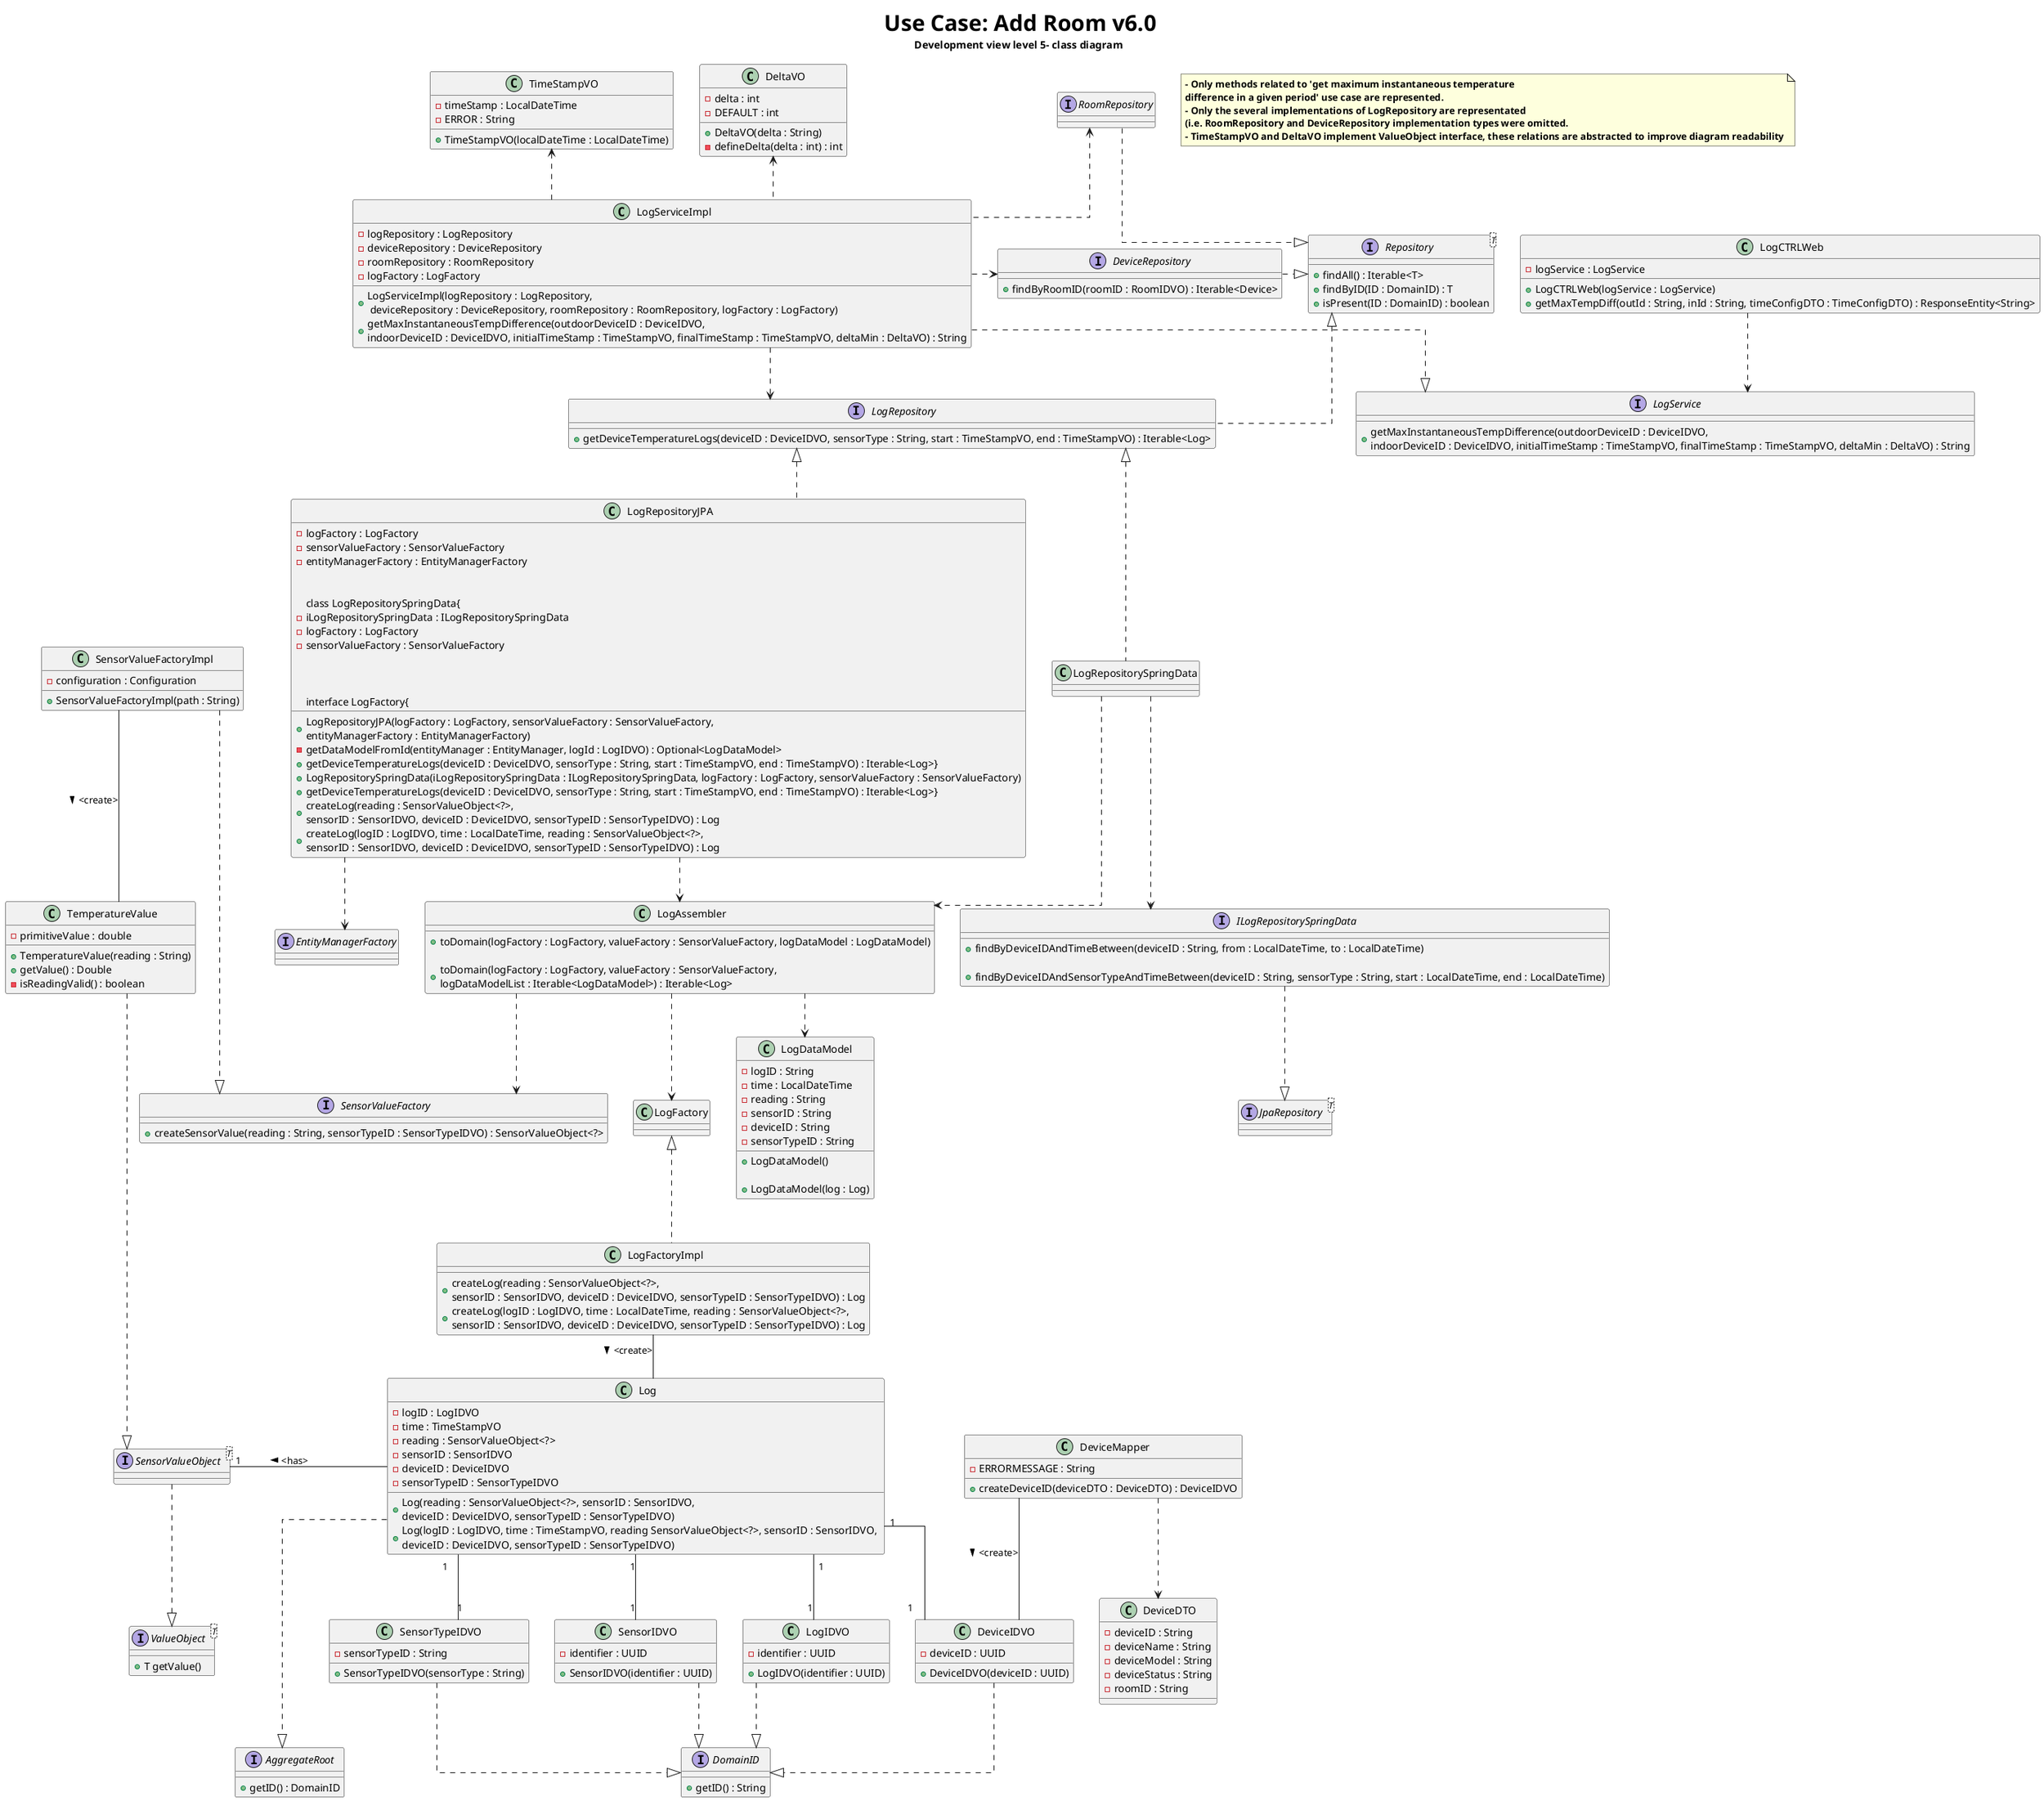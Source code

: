 @startuml

title <size: 30> Use Case: Add Room v6.0\n Development view level 5- class diagram

note "<b>- Only methods related to 'get maximum instantaneous temperature \n<b>difference in a given period' use case are represented.\n<b>- Only the several implementations of LogRepository are representated\n<b>(i.e. RoomRepository and DeviceRepository implementation types were omitted.\n<b>- TimeStampVO and DeltaVO implement ValueObject interface, these relations are abstracted to improve diagram readability" as N1

skinparam linetype ortho

    DeviceMapper ..> DeviceDTO
    DeviceMapper -- DeviceIDVO : <create> >

LogCTRLWeb ..> LogService
    LogServiceImpl ..|> LogService
    LogServiceImpl .up.> TimeStampVO
    LogServiceImpl .up.> DeltaVO
    LogServiceImpl ..> LogRepository
    LogServiceImpl .up.> RoomRepository
    LogServiceImpl .right.> DeviceRepository
    RoomRepository .right.|> Repository
    DeviceRepository .right.|> Repository

LogRepository .up.|> Repository
LogRepositoryJPA .up.|> LogRepository
    SensorValueFactoryImpl ..|> SensorValueFactory
    LogRepositoryJPA ..> EntityManagerFactory
    LogFactoryImpl .up.|> LogFactory
    LogRepositoryJPA ..> LogAssembler


LogRepositorySpringData .up.|> LogRepository
    LogRepositorySpringData ..> ILogRepositorySpringData
    LogRepositorySpringData ..> LogAssembler

ILogRepositorySpringData ..|> JpaRepository

LogAssembler ..> LogFactory
LogAssembler ..> SensorValueFactory
TemperatureValue ....|> SensorValueObject
SensorValueFactoryImpl -- TemperatureValue : <create> >
LogFactoryImpl -- Log : <create> >
LogAssembler ..> LogDataModel

Log "1" -- "1" LogIDVO
Log  -left- "1" SensorValueObject :  > <has>
Log "1" -- "1" SensorIDVO
Log "1" -- "1" DeviceIDVO
Log "1" -- "1" SensorTypeIDVO

Log ...|> AggregateRoot

DomainID <|.up. DeviceIDVO
DomainID <|.up. LogIDVO
DomainID <|.up. SensorIDVO
DomainID <|.up. SensorTypeIDVO
ValueObject <|.up. SensorValueObject

interface JpaRepository<T>

interface EntityManagerFactory

interface Repository<T> {
    + findAll() : Iterable<T>
    + findByID(ID : DomainID) : T
    + isPresent(ID : DomainID) : boolean
}

interface RoomRepository

interface DeviceRepository{
    + findByRoomID(roomID : RoomIDVO) : Iterable<Device>
}

interface LogRepository {

    + getDeviceTemperatureLogs(deviceID : DeviceIDVO, sensorType : String, start : TimeStampVO, end : TimeStampVO) : Iterable<Log>

}

class LogRepositoryJPA{
    - logFactory : LogFactory
    - sensorValueFactory : SensorValueFactory
    - entityManagerFactory : EntityManagerFactory

    + LogRepositoryJPA(logFactory : LogFactory, sensorValueFactory : SensorValueFactory, \nentityManagerFactory : EntityManagerFactory)
    - getDataModelFromId(entityManager : EntityManager, logId : LogIDVO) : Optional<LogDataModel>
    + getDeviceTemperatureLogs(deviceID : DeviceIDVO, sensorType : String, start : TimeStampVO, end : TimeStampVO) : Iterable<Log>}

class LogRepositorySpringData{
    - iLogRepositorySpringData : ILogRepositorySpringData
    - logFactory : LogFactory
    - sensorValueFactory : SensorValueFactory

    + LogRepositorySpringData(iLogRepositorySpringData : ILogRepositorySpringData, logFactory : LogFactory, sensorValueFactory : SensorValueFactory)
    + getDeviceTemperatureLogs(deviceID : DeviceIDVO, sensorType : String, start : TimeStampVO, end : TimeStampVO) : Iterable<Log>}


interface LogFactory{
    + createLog(reading : SensorValueObject<?>, \nsensorID : SensorIDVO, deviceID : DeviceIDVO, sensorTypeID : SensorTypeIDVO) : Log
    + createLog(logID : LogIDVO, time : LocalDateTime, reading : SensorValueObject<?>, \nsensorID : SensorIDVO, deviceID : DeviceIDVO, sensorTypeID : SensorTypeIDVO) : Log
}

class LogFactoryImpl{
    + createLog(reading : SensorValueObject<?>, \nsensorID : SensorIDVO, deviceID : DeviceIDVO, sensorTypeID : SensorTypeIDVO) : Log
    + createLog(logID : LogIDVO, time : LocalDateTime, reading : SensorValueObject<?>, \nsensorID : SensorIDVO, deviceID : DeviceIDVO, sensorTypeID : SensorTypeIDVO) : Log
}

interface SensorValueFactory{
    + createSensorValue(reading : String, sensorTypeID : SensorTypeIDVO) : SensorValueObject<?>
}

class SensorValueFactoryImpl{
    - configuration : Configuration

    + SensorValueFactoryImpl(path : String)

}

class LogCTRLWeb{
    - logService : LogService

    + LogCTRLWeb(logService : LogService)
    + getMaxTempDiff(outId : String, inId : String, timeConfigDTO : TimeConfigDTO) : ResponseEntity<String>
}

class TemperatureValue{
    - primitiveValue : double

    + TemperatureValue(reading : String)
    + getValue() : Double
    - isReadingValid() : boolean
}


interface LogService {
    + getMaxInstantaneousTempDifference(outdoorDeviceID : DeviceIDVO, \nindoorDeviceID : DeviceIDVO, initialTimeStamp : TimeStampVO, finalTimeStamp : TimeStampVO, deltaMin : DeltaVO) : String
}

class LogServiceImpl {
    - logRepository : LogRepository
    - deviceRepository : DeviceRepository
    - roomRepository : RoomRepository
    - logFactory : LogFactory

    + LogServiceImpl(logRepository : LogRepository,\n deviceRepository : DeviceRepository, roomRepository : RoomRepository, logFactory : LogFactory)
    + getMaxInstantaneousTempDifference(outdoorDeviceID : DeviceIDVO, \nindoorDeviceID : DeviceIDVO, initialTimeStamp : TimeStampVO, finalTimeStamp : TimeStampVO, deltaMin : DeltaVO) : String
    }


class DeviceMapper{
    -  ERRORMESSAGE : String

    + createDeviceID(deviceDTO : DeviceDTO) : DeviceIDVO
}

class DeviceDTO{
    - deviceID : String
    - deviceName : String
    - deviceModel : String
    - deviceStatus : String
    - roomID : String
}

class DeviceIDVO {
    - deviceID : UUID

    + DeviceIDVO(deviceID : UUID)
}

class SensorIDVO {
  - identifier : UUID

    + SensorIDVO(identifier : UUID)
    }

class SensorTypeIDVO {
    - sensorTypeID : String

    + SensorTypeIDVO(sensorType : String)
    }

class LogIDVO {
  - identifier : UUID

    + LogIDVO(identifier : UUID)
    }



class DeltaVO{
    - delta : int
    - DEFAULT : int

    + DeltaVO(delta : String)
    - defineDelta(delta : int) : int
}

class TimeStampVO{
    - timeStamp : LocalDateTime
    - ERROR : String

    + TimeStampVO(localDateTime : LocalDateTime)
}


'class TimeConfigDTO{
 '   - initialDate : String
  '  - initialTime : String
   ' - endDate : String
    '- endTime : String
    '- deltaMin : String
'}


class LogDataModel {
    - logID : String
    - time : LocalDateTime
    - reading : String
    - sensorID : String
    - deviceID : String
    - sensorTypeID : String

    + LogDataModel()

    + LogDataModel(log : Log)
}

class LogAssembler {
    + toDomain(logFactory : LogFactory, valueFactory : SensorValueFactory, logDataModel : LogDataModel)

    + toDomain(logFactory : LogFactory, valueFactory : SensorValueFactory, \nlogDataModelList : Iterable<LogDataModel>) : Iterable<Log>
}

class Log{
    - logID : LogIDVO
    - time : TimeStampVO
    - reading : SensorValueObject<?>
    - sensorID : SensorIDVO
    - deviceID : DeviceIDVO
    - sensorTypeID : SensorTypeIDVO

    + Log(reading : SensorValueObject<?>, sensorID : SensorIDVO, \ndeviceID : DeviceIDVO, sensorTypeID : SensorTypeIDVO)
    + Log(logID : LogIDVO, time : TimeStampVO, reading SensorValueObject<?>, sensorID : SensorIDVO, \ndeviceID : DeviceIDVO, sensorTypeID : SensorTypeIDVO)

}

interface SensorValueObject<T>

interface ValueObject<T>{
    + T getValue()
}


interface DomainID {
    + getID() : String
}


interface AggregateRoot {
    + getID() : DomainID
}

interface ILogRepositorySpringData{
    + findByDeviceIDAndTimeBetween(deviceID : String, from : LocalDateTime, to : LocalDateTime)

    + findByDeviceIDAndSensorTypeAndTimeBetween(deviceID : String, sensorType : String, start : LocalDateTime, end : LocalDateTime)
    }

@enduml